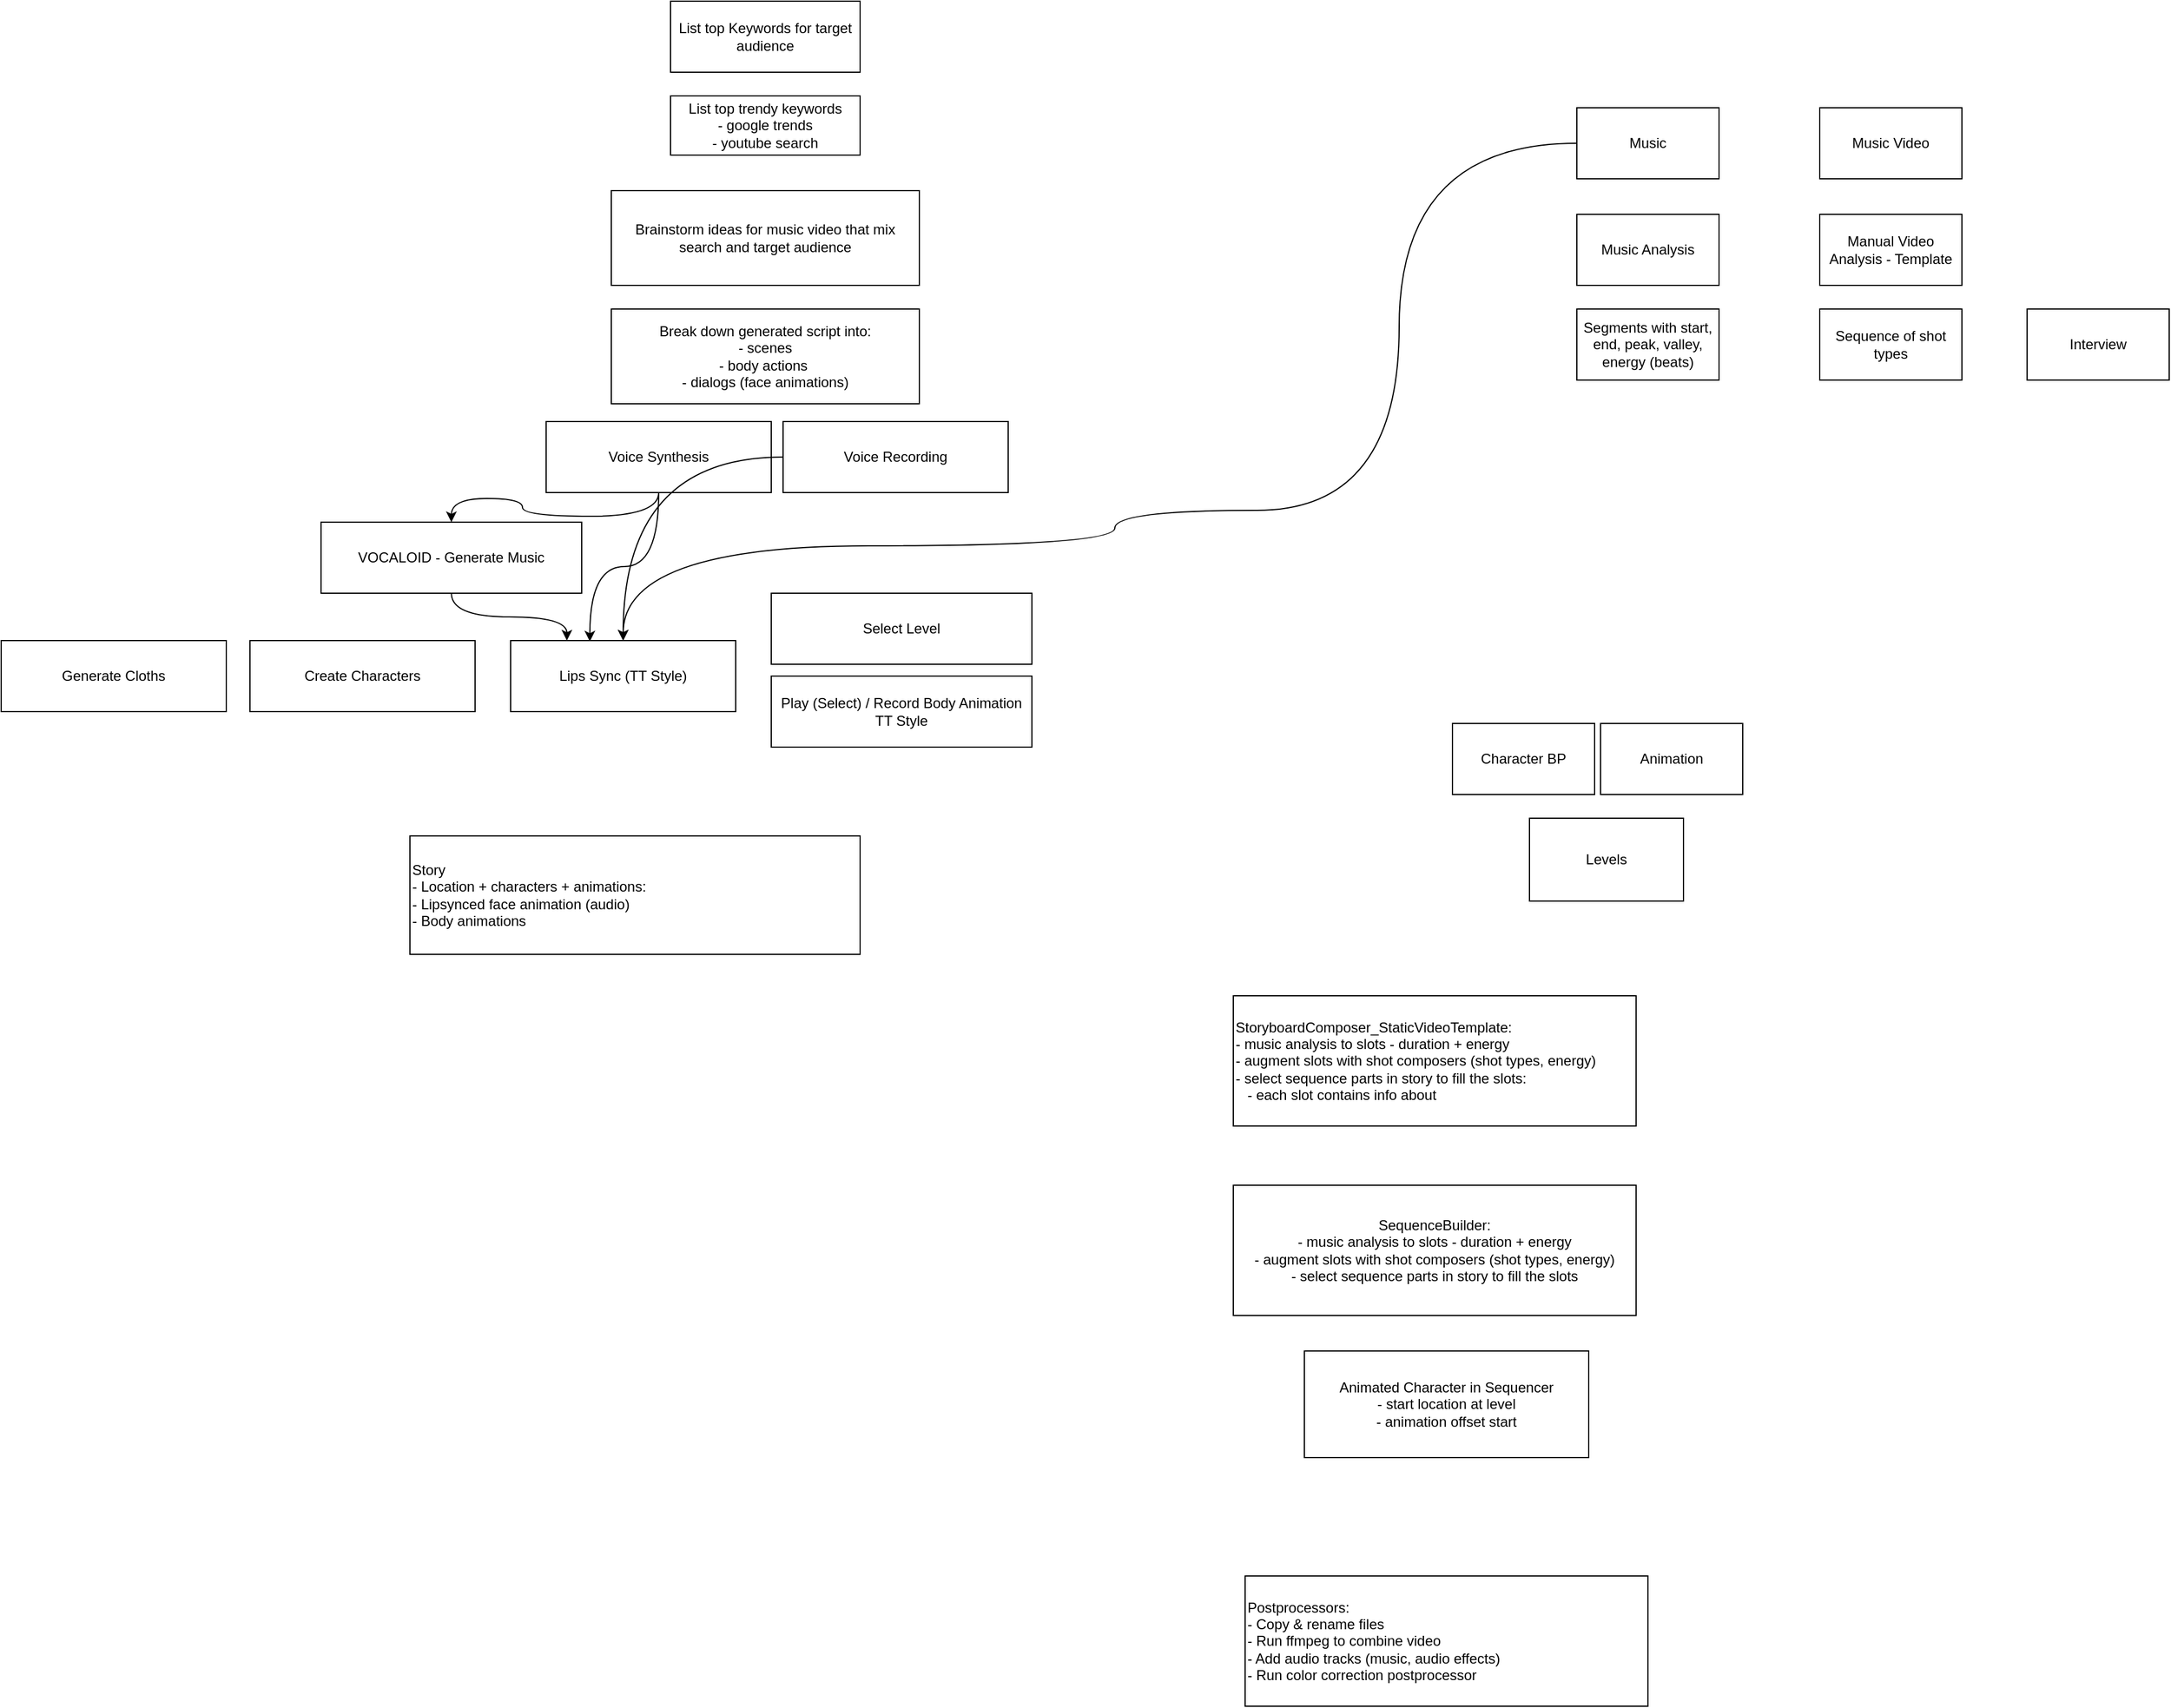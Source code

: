 <mxfile version="20.2.3" type="device"><diagram id="F7eCdRk83B3qxHpl-dXA" name="Page-1"><mxGraphModel dx="3292" dy="1513" grid="1" gridSize="10" guides="1" tooltips="1" connect="1" arrows="1" fold="1" page="1" pageScale="1" pageWidth="850" pageHeight="1100" math="0" shadow="0"><root><mxCell id="0"/><mxCell id="1" parent="0"/><mxCell id="j728R3p4xzEuVleUzVB7-29" style="edgeStyle=orthogonalEdgeStyle;curved=1;rounded=0;orthogonalLoop=1;jettySize=auto;html=1;entryX=0.5;entryY=0;entryDx=0;entryDy=0;" edge="1" parent="1" source="j728R3p4xzEuVleUzVB7-2" target="j728R3p4xzEuVleUzVB7-24"><mxGeometry relative="1" as="geometry"><Array as="points"><mxPoint x="440" y="360"/><mxPoint x="440" y="670"/><mxPoint x="200" y="670"/><mxPoint x="200" y="700"/><mxPoint x="-215" y="700"/></Array></mxGeometry></mxCell><mxCell id="j728R3p4xzEuVleUzVB7-2" value="Music" style="rounded=0;whiteSpace=wrap;html=1;" vertex="1" parent="1"><mxGeometry x="590" y="330" width="120" height="60" as="geometry"/></mxCell><mxCell id="j728R3p4xzEuVleUzVB7-3" value="Music Analysis" style="rounded=0;whiteSpace=wrap;html=1;" vertex="1" parent="1"><mxGeometry x="590" y="420" width="120" height="60" as="geometry"/></mxCell><mxCell id="j728R3p4xzEuVleUzVB7-4" value="Music Video" style="rounded=0;whiteSpace=wrap;html=1;" vertex="1" parent="1"><mxGeometry x="795" y="330" width="120" height="60" as="geometry"/></mxCell><mxCell id="j728R3p4xzEuVleUzVB7-5" value="Manual Video Analysis - Template" style="rounded=0;whiteSpace=wrap;html=1;" vertex="1" parent="1"><mxGeometry x="795" y="420" width="120" height="60" as="geometry"/></mxCell><mxCell id="j728R3p4xzEuVleUzVB7-6" value="Sequence of shot types" style="rounded=0;whiteSpace=wrap;html=1;" vertex="1" parent="1"><mxGeometry x="795" y="500" width="120" height="60" as="geometry"/></mxCell><mxCell id="j728R3p4xzEuVleUzVB7-7" value="Segments with start, end, peak, valley, energy (beats)" style="rounded=0;whiteSpace=wrap;html=1;" vertex="1" parent="1"><mxGeometry x="590" y="500" width="120" height="60" as="geometry"/></mxCell><mxCell id="j728R3p4xzEuVleUzVB7-8" value="Animation" style="rounded=0;whiteSpace=wrap;html=1;" vertex="1" parent="1"><mxGeometry x="610" y="850" width="120" height="60" as="geometry"/></mxCell><mxCell id="j728R3p4xzEuVleUzVB7-9" value="Character BP" style="rounded=0;whiteSpace=wrap;html=1;" vertex="1" parent="1"><mxGeometry x="485" y="850" width="120" height="60" as="geometry"/></mxCell><mxCell id="j728R3p4xzEuVleUzVB7-10" value="Levels" style="rounded=0;whiteSpace=wrap;html=1;" vertex="1" parent="1"><mxGeometry x="550" y="930" width="130" height="70" as="geometry"/></mxCell><mxCell id="j728R3p4xzEuVleUzVB7-11" value="Animated Character in Sequencer&lt;br&gt;- start location at level&lt;br&gt;- animation offset start" style="rounded=0;whiteSpace=wrap;html=1;" vertex="1" parent="1"><mxGeometry x="360" y="1380" width="240" height="90" as="geometry"/></mxCell><mxCell id="j728R3p4xzEuVleUzVB7-13" value="StoryboardComposer_StaticVideoTemplate:&lt;br&gt;- music analysis to slots - duration + energy&lt;br&gt;- augment slots with shot composers (shot types, energy)&lt;br&gt;- select sequence parts in story to fill the slots:&lt;br&gt;&amp;nbsp; &amp;nbsp;- each slot contains info about" style="rounded=0;whiteSpace=wrap;html=1;align=left;" vertex="1" parent="1"><mxGeometry x="300" y="1080" width="340" height="110" as="geometry"/></mxCell><mxCell id="j728R3p4xzEuVleUzVB7-14" value="SequenceBuilder:&lt;br&gt;- music analysis to slots - duration + energy&lt;br&gt;- augment slots with shot composers (shot types, energy)&lt;br&gt;- select sequence parts in story to fill the slots" style="rounded=0;whiteSpace=wrap;html=1;" vertex="1" parent="1"><mxGeometry x="300" y="1240" width="340" height="110" as="geometry"/></mxCell><mxCell id="j728R3p4xzEuVleUzVB7-15" value="Postprocessors:&lt;br&gt;- Copy &amp;amp; rename files&lt;br&gt;- Run ffmpeg to combine video&lt;br&gt;- Add audio tracks (music,&amp;nbsp;audio effects)&lt;br&gt;- Run color correction postprocessor" style="rounded=0;whiteSpace=wrap;html=1;align=left;" vertex="1" parent="1"><mxGeometry x="310" y="1570" width="340" height="110" as="geometry"/></mxCell><mxCell id="j728R3p4xzEuVleUzVB7-16" value="Brainstorm ideas for music video that mix search and target audience" style="rounded=0;whiteSpace=wrap;html=1;" vertex="1" parent="1"><mxGeometry x="-225" y="400" width="260" height="80" as="geometry"/></mxCell><mxCell id="j728R3p4xzEuVleUzVB7-17" value="List top trendy keywords&lt;br&gt;- google trends&lt;br&gt;- youtube search" style="rounded=0;whiteSpace=wrap;html=1;" vertex="1" parent="1"><mxGeometry x="-175" y="320" width="160" height="50" as="geometry"/></mxCell><mxCell id="j728R3p4xzEuVleUzVB7-18" value="List top Keywords for target audience" style="rounded=0;whiteSpace=wrap;html=1;" vertex="1" parent="1"><mxGeometry x="-175" y="240" width="160" height="60" as="geometry"/></mxCell><mxCell id="j728R3p4xzEuVleUzVB7-19" value="Break down generated script into:&lt;br&gt;- scenes&lt;br&gt;- body actions&amp;nbsp;&lt;br&gt;- dialogs (face animations)" style="rounded=0;whiteSpace=wrap;html=1;" vertex="1" parent="1"><mxGeometry x="-225" y="500" width="260" height="80" as="geometry"/></mxCell><mxCell id="j728R3p4xzEuVleUzVB7-30" style="edgeStyle=orthogonalEdgeStyle;curved=1;rounded=0;orthogonalLoop=1;jettySize=auto;html=1;entryX=0.5;entryY=0;entryDx=0;entryDy=0;" edge="1" parent="1" source="j728R3p4xzEuVleUzVB7-20" target="j728R3p4xzEuVleUzVB7-27"><mxGeometry relative="1" as="geometry"/></mxCell><mxCell id="j728R3p4xzEuVleUzVB7-32" style="edgeStyle=orthogonalEdgeStyle;curved=1;rounded=0;orthogonalLoop=1;jettySize=auto;html=1;entryX=0.352;entryY=0.013;entryDx=0;entryDy=0;entryPerimeter=0;" edge="1" parent="1" source="j728R3p4xzEuVleUzVB7-20" target="j728R3p4xzEuVleUzVB7-24"><mxGeometry relative="1" as="geometry"/></mxCell><mxCell id="j728R3p4xzEuVleUzVB7-20" value="Voice Synthesis" style="rounded=0;whiteSpace=wrap;html=1;" vertex="1" parent="1"><mxGeometry x="-280" y="595" width="190" height="60" as="geometry"/></mxCell><mxCell id="j728R3p4xzEuVleUzVB7-21" value="Play (Select) / Record Body Animation&lt;br&gt;TT Style" style="rounded=0;whiteSpace=wrap;html=1;" vertex="1" parent="1"><mxGeometry x="-90" y="810" width="220" height="60" as="geometry"/></mxCell><mxCell id="j728R3p4xzEuVleUzVB7-22" value="Create Characters" style="rounded=0;whiteSpace=wrap;html=1;" vertex="1" parent="1"><mxGeometry x="-530" y="780" width="190" height="60" as="geometry"/></mxCell><mxCell id="j728R3p4xzEuVleUzVB7-23" value="Generate Cloths" style="rounded=0;whiteSpace=wrap;html=1;" vertex="1" parent="1"><mxGeometry x="-740" y="780" width="190" height="60" as="geometry"/></mxCell><mxCell id="j728R3p4xzEuVleUzVB7-24" value="Lips Sync (TT Style)" style="rounded=0;whiteSpace=wrap;html=1;" vertex="1" parent="1"><mxGeometry x="-310" y="780" width="190" height="60" as="geometry"/></mxCell><mxCell id="j728R3p4xzEuVleUzVB7-25" value="Select Level" style="rounded=0;whiteSpace=wrap;html=1;" vertex="1" parent="1"><mxGeometry x="-90" y="740" width="220" height="60" as="geometry"/></mxCell><mxCell id="j728R3p4xzEuVleUzVB7-33" style="edgeStyle=orthogonalEdgeStyle;curved=1;rounded=0;orthogonalLoop=1;jettySize=auto;html=1;" edge="1" parent="1" source="j728R3p4xzEuVleUzVB7-26" target="j728R3p4xzEuVleUzVB7-24"><mxGeometry relative="1" as="geometry"/></mxCell><mxCell id="j728R3p4xzEuVleUzVB7-26" value="Voice Recording" style="rounded=0;whiteSpace=wrap;html=1;" vertex="1" parent="1"><mxGeometry x="-80" y="595" width="190" height="60" as="geometry"/></mxCell><mxCell id="j728R3p4xzEuVleUzVB7-31" style="edgeStyle=orthogonalEdgeStyle;curved=1;rounded=0;orthogonalLoop=1;jettySize=auto;html=1;entryX=0.25;entryY=0;entryDx=0;entryDy=0;" edge="1" parent="1" source="j728R3p4xzEuVleUzVB7-27" target="j728R3p4xzEuVleUzVB7-24"><mxGeometry relative="1" as="geometry"/></mxCell><mxCell id="j728R3p4xzEuVleUzVB7-27" value="VOCALOID - Generate Music" style="rounded=0;whiteSpace=wrap;html=1;" vertex="1" parent="1"><mxGeometry x="-470" y="680" width="220" height="60" as="geometry"/></mxCell><mxCell id="j728R3p4xzEuVleUzVB7-34" value="Story&lt;br&gt;- Location + characters + animations:&lt;br&gt;- Lipsynced face animation (audio)&lt;br&gt;- Body animations" style="rounded=0;whiteSpace=wrap;html=1;align=left;" vertex="1" parent="1"><mxGeometry x="-395" y="945" width="380" height="100" as="geometry"/></mxCell><mxCell id="j728R3p4xzEuVleUzVB7-35" value="Interview" style="rounded=0;whiteSpace=wrap;html=1;" vertex="1" parent="1"><mxGeometry x="970" y="500" width="120" height="60" as="geometry"/></mxCell></root></mxGraphModel></diagram></mxfile>